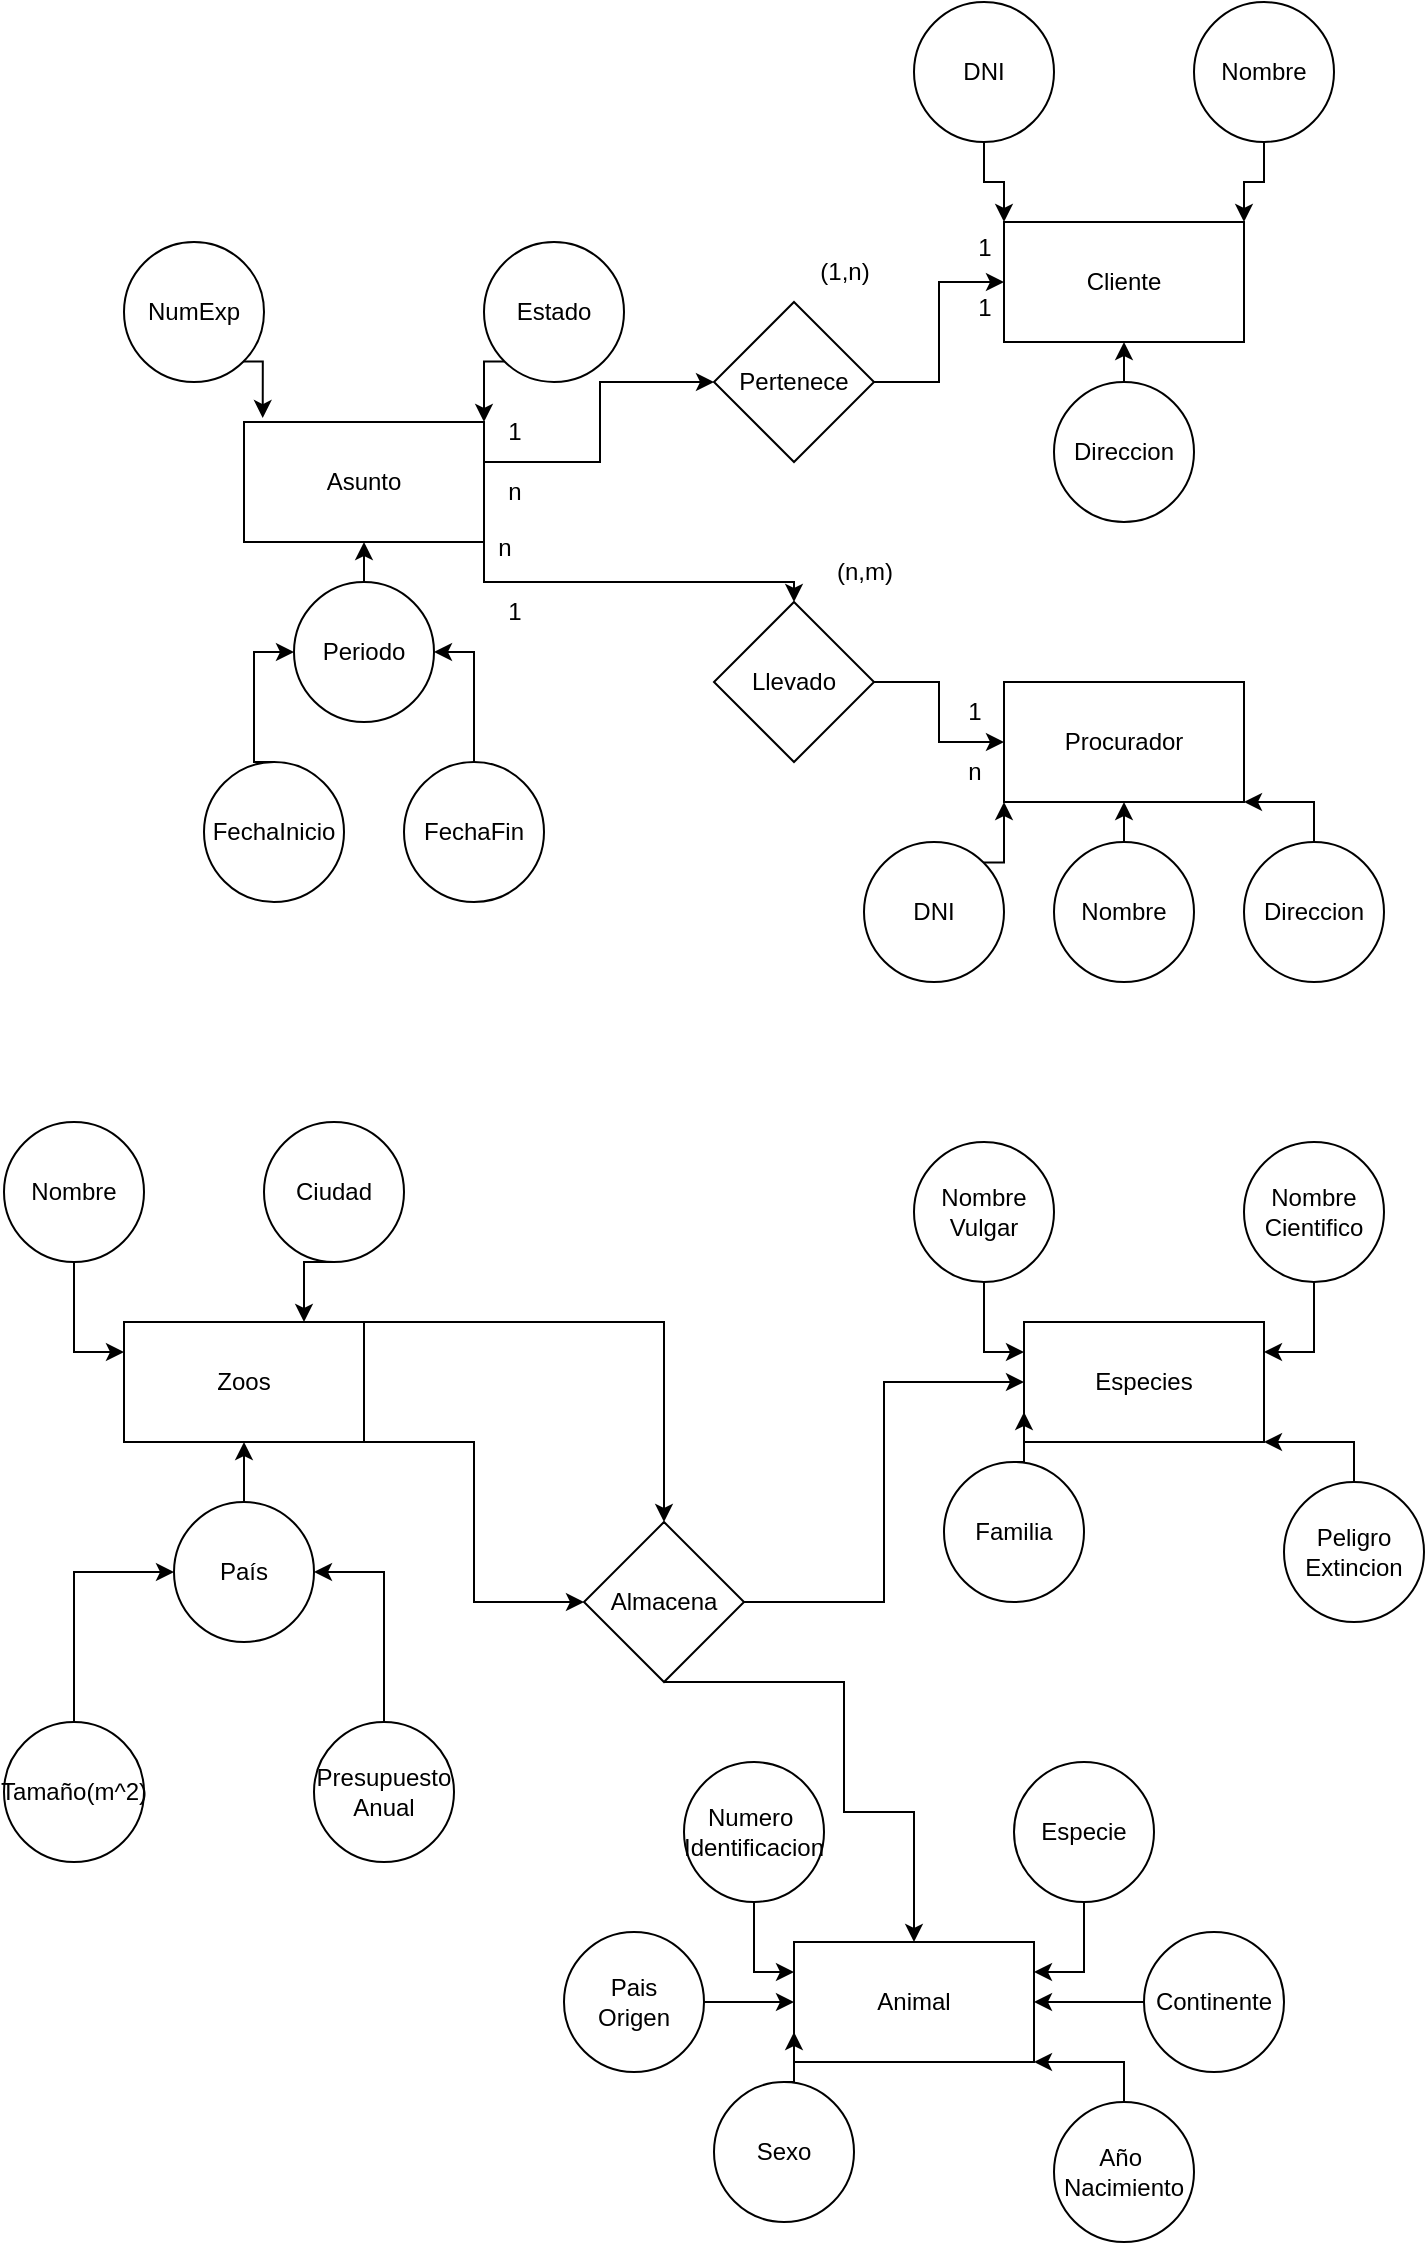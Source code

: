 <mxfile version="24.2.8" type="github">
  <diagram id="R2lEEEUBdFMjLlhIrx00" name="Page-1">
    <mxGraphModel dx="993" dy="558" grid="1" gridSize="10" guides="1" tooltips="1" connect="1" arrows="1" fold="1" page="1" pageScale="1" pageWidth="850" pageHeight="1100" math="0" shadow="0" extFonts="Permanent Marker^https://fonts.googleapis.com/css?family=Permanent+Marker">
      <root>
        <mxCell id="0" />
        <mxCell id="1" parent="0" />
        <mxCell id="bKb1I-l-ZIBgJFh0W5d2-25" style="edgeStyle=orthogonalEdgeStyle;rounded=0;orthogonalLoop=1;jettySize=auto;html=1;exitX=0;exitY=1;exitDx=0;exitDy=0;entryX=1;entryY=0;entryDx=0;entryDy=0;" edge="1" parent="1" source="bKb1I-l-ZIBgJFh0W5d2-12" target="bKb1I-l-ZIBgJFh0W5d2-16">
          <mxGeometry relative="1" as="geometry" />
        </mxCell>
        <mxCell id="bKb1I-l-ZIBgJFh0W5d2-12" value="Estado" style="ellipse;whiteSpace=wrap;html=1;aspect=fixed;" vertex="1" parent="1">
          <mxGeometry x="270" y="170" width="70" height="70" as="geometry" />
        </mxCell>
        <mxCell id="bKb1I-l-ZIBgJFh0W5d2-13" value="NumExp" style="ellipse;whiteSpace=wrap;html=1;aspect=fixed;" vertex="1" parent="1">
          <mxGeometry x="90" y="170" width="70" height="70" as="geometry" />
        </mxCell>
        <mxCell id="bKb1I-l-ZIBgJFh0W5d2-14" value="FechaFin" style="ellipse;whiteSpace=wrap;html=1;aspect=fixed;" vertex="1" parent="1">
          <mxGeometry x="230" y="430" width="70" height="70" as="geometry" />
        </mxCell>
        <mxCell id="bKb1I-l-ZIBgJFh0W5d2-56" style="edgeStyle=orthogonalEdgeStyle;rounded=0;orthogonalLoop=1;jettySize=auto;html=1;exitX=0.5;exitY=0;exitDx=0;exitDy=0;entryX=0;entryY=0.5;entryDx=0;entryDy=0;" edge="1" parent="1" source="bKb1I-l-ZIBgJFh0W5d2-15" target="bKb1I-l-ZIBgJFh0W5d2-54">
          <mxGeometry relative="1" as="geometry">
            <Array as="points">
              <mxPoint x="155" y="430" />
              <mxPoint x="155" y="375" />
            </Array>
          </mxGeometry>
        </mxCell>
        <mxCell id="bKb1I-l-ZIBgJFh0W5d2-15" value="FechaInicio" style="ellipse;whiteSpace=wrap;html=1;aspect=fixed;" vertex="1" parent="1">
          <mxGeometry x="130" y="430" width="70" height="70" as="geometry" />
        </mxCell>
        <mxCell id="bKb1I-l-ZIBgJFh0W5d2-40" style="edgeStyle=orthogonalEdgeStyle;rounded=0;orthogonalLoop=1;jettySize=auto;html=1;exitX=1;exitY=0.5;exitDx=0;exitDy=0;entryX=0;entryY=0.5;entryDx=0;entryDy=0;" edge="1" parent="1" target="bKb1I-l-ZIBgJFh0W5d2-17">
          <mxGeometry relative="1" as="geometry">
            <mxPoint x="270" y="300.0" as="sourcePoint" />
            <mxPoint x="385.0" y="250.0" as="targetPoint" />
            <Array as="points">
              <mxPoint x="270" y="280" />
              <mxPoint x="328" y="280" />
              <mxPoint x="328" y="240" />
            </Array>
          </mxGeometry>
        </mxCell>
        <mxCell id="bKb1I-l-ZIBgJFh0W5d2-65" style="edgeStyle=orthogonalEdgeStyle;rounded=0;orthogonalLoop=1;jettySize=auto;html=1;exitX=1;exitY=1;exitDx=0;exitDy=0;entryX=0.5;entryY=0;entryDx=0;entryDy=0;" edge="1" parent="1" source="bKb1I-l-ZIBgJFh0W5d2-16" target="bKb1I-l-ZIBgJFh0W5d2-42">
          <mxGeometry relative="1" as="geometry">
            <Array as="points">
              <mxPoint x="270" y="340" />
              <mxPoint x="425" y="340" />
            </Array>
          </mxGeometry>
        </mxCell>
        <mxCell id="bKb1I-l-ZIBgJFh0W5d2-16" value="Asunto" style="rounded=0;whiteSpace=wrap;html=1;" vertex="1" parent="1">
          <mxGeometry x="150" y="260" width="120" height="60" as="geometry" />
        </mxCell>
        <mxCell id="bKb1I-l-ZIBgJFh0W5d2-41" style="edgeStyle=orthogonalEdgeStyle;rounded=0;orthogonalLoop=1;jettySize=auto;html=1;exitX=1;exitY=0.5;exitDx=0;exitDy=0;entryX=0;entryY=0.5;entryDx=0;entryDy=0;" edge="1" parent="1" source="bKb1I-l-ZIBgJFh0W5d2-17" target="bKb1I-l-ZIBgJFh0W5d2-18">
          <mxGeometry relative="1" as="geometry" />
        </mxCell>
        <mxCell id="bKb1I-l-ZIBgJFh0W5d2-17" value="Pertenece" style="rhombus;whiteSpace=wrap;html=1;" vertex="1" parent="1">
          <mxGeometry x="385" y="200" width="80" height="80" as="geometry" />
        </mxCell>
        <mxCell id="bKb1I-l-ZIBgJFh0W5d2-18" value="Cliente" style="rounded=0;whiteSpace=wrap;html=1;" vertex="1" parent="1">
          <mxGeometry x="530" y="160" width="120" height="60" as="geometry" />
        </mxCell>
        <mxCell id="bKb1I-l-ZIBgJFh0W5d2-28" style="edgeStyle=orthogonalEdgeStyle;rounded=0;orthogonalLoop=1;jettySize=auto;html=1;exitX=0.5;exitY=0;exitDx=0;exitDy=0;entryX=0.5;entryY=1;entryDx=0;entryDy=0;" edge="1" parent="1" source="bKb1I-l-ZIBgJFh0W5d2-19" target="bKb1I-l-ZIBgJFh0W5d2-18">
          <mxGeometry relative="1" as="geometry" />
        </mxCell>
        <mxCell id="bKb1I-l-ZIBgJFh0W5d2-19" value="Direccion" style="ellipse;whiteSpace=wrap;html=1;aspect=fixed;" vertex="1" parent="1">
          <mxGeometry x="555" y="240" width="70" height="70" as="geometry" />
        </mxCell>
        <mxCell id="bKb1I-l-ZIBgJFh0W5d2-29" style="edgeStyle=orthogonalEdgeStyle;rounded=0;orthogonalLoop=1;jettySize=auto;html=1;exitX=0.5;exitY=1;exitDx=0;exitDy=0;entryX=1;entryY=0;entryDx=0;entryDy=0;" edge="1" parent="1" source="bKb1I-l-ZIBgJFh0W5d2-20" target="bKb1I-l-ZIBgJFh0W5d2-18">
          <mxGeometry relative="1" as="geometry" />
        </mxCell>
        <mxCell id="bKb1I-l-ZIBgJFh0W5d2-20" value="Nombre" style="ellipse;whiteSpace=wrap;html=1;aspect=fixed;" vertex="1" parent="1">
          <mxGeometry x="625" y="50" width="70" height="70" as="geometry" />
        </mxCell>
        <mxCell id="bKb1I-l-ZIBgJFh0W5d2-30" style="edgeStyle=orthogonalEdgeStyle;rounded=0;orthogonalLoop=1;jettySize=auto;html=1;exitX=0.5;exitY=1;exitDx=0;exitDy=0;entryX=0;entryY=0;entryDx=0;entryDy=0;" edge="1" parent="1" source="bKb1I-l-ZIBgJFh0W5d2-21" target="bKb1I-l-ZIBgJFh0W5d2-18">
          <mxGeometry relative="1" as="geometry" />
        </mxCell>
        <mxCell id="bKb1I-l-ZIBgJFh0W5d2-21" value="DNI" style="ellipse;whiteSpace=wrap;html=1;aspect=fixed;" vertex="1" parent="1">
          <mxGeometry x="485" y="50" width="70" height="70" as="geometry" />
        </mxCell>
        <mxCell id="bKb1I-l-ZIBgJFh0W5d2-22" style="edgeStyle=orthogonalEdgeStyle;rounded=0;orthogonalLoop=1;jettySize=auto;html=1;exitX=1;exitY=1;exitDx=0;exitDy=0;entryX=0.078;entryY=-0.033;entryDx=0;entryDy=0;entryPerimeter=0;" edge="1" parent="1" source="bKb1I-l-ZIBgJFh0W5d2-13" target="bKb1I-l-ZIBgJFh0W5d2-16">
          <mxGeometry relative="1" as="geometry" />
        </mxCell>
        <mxCell id="bKb1I-l-ZIBgJFh0W5d2-45" style="edgeStyle=orthogonalEdgeStyle;rounded=0;orthogonalLoop=1;jettySize=auto;html=1;exitX=1;exitY=0.5;exitDx=0;exitDy=0;entryX=0;entryY=0.5;entryDx=0;entryDy=0;" edge="1" parent="1" source="bKb1I-l-ZIBgJFh0W5d2-42" target="bKb1I-l-ZIBgJFh0W5d2-44">
          <mxGeometry relative="1" as="geometry" />
        </mxCell>
        <mxCell id="bKb1I-l-ZIBgJFh0W5d2-42" value="Llevado" style="rhombus;whiteSpace=wrap;html=1;" vertex="1" parent="1">
          <mxGeometry x="385" y="350" width="80" height="80" as="geometry" />
        </mxCell>
        <mxCell id="bKb1I-l-ZIBgJFh0W5d2-44" value="Procurador" style="rounded=0;whiteSpace=wrap;html=1;" vertex="1" parent="1">
          <mxGeometry x="530" y="390" width="120" height="60" as="geometry" />
        </mxCell>
        <mxCell id="bKb1I-l-ZIBgJFh0W5d2-49" style="edgeStyle=orthogonalEdgeStyle;rounded=0;orthogonalLoop=1;jettySize=auto;html=1;exitX=1;exitY=0;exitDx=0;exitDy=0;entryX=0;entryY=1;entryDx=0;entryDy=0;" edge="1" parent="1" source="bKb1I-l-ZIBgJFh0W5d2-46" target="bKb1I-l-ZIBgJFh0W5d2-44">
          <mxGeometry relative="1" as="geometry" />
        </mxCell>
        <mxCell id="bKb1I-l-ZIBgJFh0W5d2-46" value="DNI" style="ellipse;whiteSpace=wrap;html=1;aspect=fixed;" vertex="1" parent="1">
          <mxGeometry x="460" y="470" width="70" height="70" as="geometry" />
        </mxCell>
        <mxCell id="bKb1I-l-ZIBgJFh0W5d2-50" style="edgeStyle=orthogonalEdgeStyle;rounded=0;orthogonalLoop=1;jettySize=auto;html=1;exitX=0.5;exitY=0;exitDx=0;exitDy=0;entryX=0.5;entryY=1;entryDx=0;entryDy=0;" edge="1" parent="1" source="bKb1I-l-ZIBgJFh0W5d2-47" target="bKb1I-l-ZIBgJFh0W5d2-44">
          <mxGeometry relative="1" as="geometry" />
        </mxCell>
        <mxCell id="bKb1I-l-ZIBgJFh0W5d2-47" value="Nombre" style="ellipse;whiteSpace=wrap;html=1;aspect=fixed;" vertex="1" parent="1">
          <mxGeometry x="555" y="470" width="70" height="70" as="geometry" />
        </mxCell>
        <mxCell id="bKb1I-l-ZIBgJFh0W5d2-52" style="edgeStyle=orthogonalEdgeStyle;rounded=0;orthogonalLoop=1;jettySize=auto;html=1;exitX=0.5;exitY=0;exitDx=0;exitDy=0;entryX=1;entryY=1;entryDx=0;entryDy=0;" edge="1" parent="1" source="bKb1I-l-ZIBgJFh0W5d2-48" target="bKb1I-l-ZIBgJFh0W5d2-44">
          <mxGeometry relative="1" as="geometry" />
        </mxCell>
        <mxCell id="bKb1I-l-ZIBgJFh0W5d2-48" value="Direccion" style="ellipse;whiteSpace=wrap;html=1;aspect=fixed;" vertex="1" parent="1">
          <mxGeometry x="650" y="470" width="70" height="70" as="geometry" />
        </mxCell>
        <mxCell id="bKb1I-l-ZIBgJFh0W5d2-58" style="edgeStyle=orthogonalEdgeStyle;rounded=0;orthogonalLoop=1;jettySize=auto;html=1;exitX=0.5;exitY=0;exitDx=0;exitDy=0;entryX=0.5;entryY=1;entryDx=0;entryDy=0;" edge="1" parent="1" source="bKb1I-l-ZIBgJFh0W5d2-54" target="bKb1I-l-ZIBgJFh0W5d2-16">
          <mxGeometry relative="1" as="geometry" />
        </mxCell>
        <mxCell id="bKb1I-l-ZIBgJFh0W5d2-54" value="Periodo" style="ellipse;whiteSpace=wrap;html=1;aspect=fixed;" vertex="1" parent="1">
          <mxGeometry x="175" y="340" width="70" height="70" as="geometry" />
        </mxCell>
        <mxCell id="bKb1I-l-ZIBgJFh0W5d2-55" style="edgeStyle=orthogonalEdgeStyle;rounded=0;orthogonalLoop=1;jettySize=auto;html=1;exitX=0.5;exitY=0;exitDx=0;exitDy=0;entryX=1;entryY=0.5;entryDx=0;entryDy=0;" edge="1" parent="1" source="bKb1I-l-ZIBgJFh0W5d2-14" target="bKb1I-l-ZIBgJFh0W5d2-54">
          <mxGeometry relative="1" as="geometry" />
        </mxCell>
        <mxCell id="bKb1I-l-ZIBgJFh0W5d2-59" value="1" style="text;html=1;align=center;verticalAlign=middle;resizable=0;points=[];autosize=1;strokeColor=none;fillColor=none;" vertex="1" parent="1">
          <mxGeometry x="270" y="250" width="30" height="30" as="geometry" />
        </mxCell>
        <mxCell id="bKb1I-l-ZIBgJFh0W5d2-60" value="1" style="text;html=1;align=center;verticalAlign=middle;resizable=0;points=[];autosize=1;strokeColor=none;fillColor=none;" vertex="1" parent="1">
          <mxGeometry x="505" y="158" width="30" height="30" as="geometry" />
        </mxCell>
        <mxCell id="bKb1I-l-ZIBgJFh0W5d2-61" value="1" style="text;html=1;align=center;verticalAlign=middle;resizable=0;points=[];autosize=1;strokeColor=none;fillColor=none;" vertex="1" parent="1">
          <mxGeometry x="270" y="340" width="30" height="30" as="geometry" />
        </mxCell>
        <mxCell id="bKb1I-l-ZIBgJFh0W5d2-62" value="n" style="text;html=1;align=center;verticalAlign=middle;resizable=0;points=[];autosize=1;strokeColor=none;fillColor=none;" vertex="1" parent="1">
          <mxGeometry x="500" y="420" width="30" height="30" as="geometry" />
        </mxCell>
        <mxCell id="bKb1I-l-ZIBgJFh0W5d2-67" value="1" style="text;html=1;align=center;verticalAlign=middle;resizable=0;points=[];autosize=1;strokeColor=none;fillColor=none;" vertex="1" parent="1">
          <mxGeometry x="500" y="390" width="30" height="30" as="geometry" />
        </mxCell>
        <mxCell id="bKb1I-l-ZIBgJFh0W5d2-68" value="n" style="text;html=1;align=center;verticalAlign=middle;resizable=0;points=[];autosize=1;strokeColor=none;fillColor=none;" vertex="1" parent="1">
          <mxGeometry x="265" y="308" width="30" height="30" as="geometry" />
        </mxCell>
        <mxCell id="bKb1I-l-ZIBgJFh0W5d2-69" value="(n,m)" style="text;html=1;align=center;verticalAlign=middle;resizable=0;points=[];autosize=1;strokeColor=none;fillColor=none;" vertex="1" parent="1">
          <mxGeometry x="435" y="320" width="50" height="30" as="geometry" />
        </mxCell>
        <mxCell id="bKb1I-l-ZIBgJFh0W5d2-71" value="1" style="text;html=1;align=center;verticalAlign=middle;resizable=0;points=[];autosize=1;strokeColor=none;fillColor=none;" vertex="1" parent="1">
          <mxGeometry x="505" y="188" width="30" height="30" as="geometry" />
        </mxCell>
        <mxCell id="bKb1I-l-ZIBgJFh0W5d2-73" value="n" style="text;html=1;align=center;verticalAlign=middle;resizable=0;points=[];autosize=1;strokeColor=none;fillColor=none;" vertex="1" parent="1">
          <mxGeometry x="270" y="280" width="30" height="30" as="geometry" />
        </mxCell>
        <mxCell id="bKb1I-l-ZIBgJFh0W5d2-74" value="(1,n)" style="text;html=1;align=center;verticalAlign=middle;resizable=0;points=[];autosize=1;strokeColor=none;fillColor=none;" vertex="1" parent="1">
          <mxGeometry x="425" y="170" width="50" height="30" as="geometry" />
        </mxCell>
        <mxCell id="bKb1I-l-ZIBgJFh0W5d2-98" style="edgeStyle=orthogonalEdgeStyle;rounded=0;orthogonalLoop=1;jettySize=auto;html=1;exitX=1;exitY=0.5;exitDx=0;exitDy=0;entryX=0.5;entryY=0;entryDx=0;entryDy=0;" edge="1" parent="1" target="bKb1I-l-ZIBgJFh0W5d2-87">
          <mxGeometry relative="1" as="geometry">
            <mxPoint x="210" y="720" as="sourcePoint" />
            <mxPoint x="360" y="790" as="targetPoint" />
            <Array as="points">
              <mxPoint x="210" y="710" />
              <mxPoint x="360" y="710" />
            </Array>
          </mxGeometry>
        </mxCell>
        <mxCell id="bKb1I-l-ZIBgJFh0W5d2-109" style="edgeStyle=orthogonalEdgeStyle;rounded=0;orthogonalLoop=1;jettySize=auto;html=1;exitX=1;exitY=0.75;exitDx=0;exitDy=0;entryX=0;entryY=0.5;entryDx=0;entryDy=0;" edge="1" parent="1" target="bKb1I-l-ZIBgJFh0W5d2-87">
          <mxGeometry relative="1" as="geometry">
            <mxPoint x="210" y="770" as="sourcePoint" />
            <mxPoint x="340" y="845" as="targetPoint" />
            <Array as="points">
              <mxPoint x="265" y="770" />
              <mxPoint x="265" y="850" />
            </Array>
          </mxGeometry>
        </mxCell>
        <mxCell id="bKb1I-l-ZIBgJFh0W5d2-75" value="Zoos" style="rounded=0;whiteSpace=wrap;html=1;" vertex="1" parent="1">
          <mxGeometry x="90" y="710" width="120" height="60" as="geometry" />
        </mxCell>
        <mxCell id="bKb1I-l-ZIBgJFh0W5d2-82" style="edgeStyle=orthogonalEdgeStyle;rounded=0;orthogonalLoop=1;jettySize=auto;html=1;exitX=0.5;exitY=0;exitDx=0;exitDy=0;entryX=0.5;entryY=1;entryDx=0;entryDy=0;" edge="1" parent="1" source="bKb1I-l-ZIBgJFh0W5d2-77" target="bKb1I-l-ZIBgJFh0W5d2-75">
          <mxGeometry relative="1" as="geometry" />
        </mxCell>
        <mxCell id="bKb1I-l-ZIBgJFh0W5d2-77" value="País" style="ellipse;whiteSpace=wrap;html=1;aspect=fixed;" vertex="1" parent="1">
          <mxGeometry x="115" y="800" width="70" height="70" as="geometry" />
        </mxCell>
        <mxCell id="bKb1I-l-ZIBgJFh0W5d2-84" style="edgeStyle=orthogonalEdgeStyle;rounded=0;orthogonalLoop=1;jettySize=auto;html=1;exitX=0.5;exitY=0;exitDx=0;exitDy=0;entryX=0;entryY=0.5;entryDx=0;entryDy=0;" edge="1" parent="1" source="bKb1I-l-ZIBgJFh0W5d2-78" target="bKb1I-l-ZIBgJFh0W5d2-77">
          <mxGeometry relative="1" as="geometry" />
        </mxCell>
        <mxCell id="bKb1I-l-ZIBgJFh0W5d2-78" value="Tamaño(m^2)" style="ellipse;whiteSpace=wrap;html=1;aspect=fixed;" vertex="1" parent="1">
          <mxGeometry x="30" y="910" width="70" height="70" as="geometry" />
        </mxCell>
        <mxCell id="bKb1I-l-ZIBgJFh0W5d2-85" style="edgeStyle=orthogonalEdgeStyle;rounded=0;orthogonalLoop=1;jettySize=auto;html=1;exitX=0.5;exitY=1;exitDx=0;exitDy=0;entryX=0;entryY=0.25;entryDx=0;entryDy=0;" edge="1" parent="1" source="bKb1I-l-ZIBgJFh0W5d2-79" target="bKb1I-l-ZIBgJFh0W5d2-75">
          <mxGeometry relative="1" as="geometry" />
        </mxCell>
        <mxCell id="bKb1I-l-ZIBgJFh0W5d2-79" value="Nombre" style="ellipse;whiteSpace=wrap;html=1;aspect=fixed;" vertex="1" parent="1">
          <mxGeometry x="30" y="610" width="70" height="70" as="geometry" />
        </mxCell>
        <mxCell id="bKb1I-l-ZIBgJFh0W5d2-111" style="edgeStyle=orthogonalEdgeStyle;rounded=0;orthogonalLoop=1;jettySize=auto;html=1;exitX=0.5;exitY=1;exitDx=0;exitDy=0;entryX=0.75;entryY=0;entryDx=0;entryDy=0;" edge="1" parent="1" source="bKb1I-l-ZIBgJFh0W5d2-80" target="bKb1I-l-ZIBgJFh0W5d2-75">
          <mxGeometry relative="1" as="geometry" />
        </mxCell>
        <mxCell id="bKb1I-l-ZIBgJFh0W5d2-80" value="Ciudad" style="ellipse;whiteSpace=wrap;html=1;aspect=fixed;" vertex="1" parent="1">
          <mxGeometry x="160" y="610" width="70" height="70" as="geometry" />
        </mxCell>
        <mxCell id="bKb1I-l-ZIBgJFh0W5d2-83" style="edgeStyle=orthogonalEdgeStyle;rounded=0;orthogonalLoop=1;jettySize=auto;html=1;exitX=0.5;exitY=0;exitDx=0;exitDy=0;entryX=1;entryY=0.5;entryDx=0;entryDy=0;" edge="1" parent="1" source="bKb1I-l-ZIBgJFh0W5d2-81" target="bKb1I-l-ZIBgJFh0W5d2-77">
          <mxGeometry relative="1" as="geometry" />
        </mxCell>
        <mxCell id="bKb1I-l-ZIBgJFh0W5d2-81" value="Presupuesto&lt;div&gt;Anual&lt;/div&gt;" style="ellipse;whiteSpace=wrap;html=1;aspect=fixed;" vertex="1" parent="1">
          <mxGeometry x="185" y="910" width="70" height="70" as="geometry" />
        </mxCell>
        <mxCell id="bKb1I-l-ZIBgJFh0W5d2-99" style="edgeStyle=orthogonalEdgeStyle;rounded=0;orthogonalLoop=1;jettySize=auto;html=1;exitX=1;exitY=0.5;exitDx=0;exitDy=0;entryX=0;entryY=0.5;entryDx=0;entryDy=0;" edge="1" parent="1" source="bKb1I-l-ZIBgJFh0W5d2-87" target="bKb1I-l-ZIBgJFh0W5d2-88">
          <mxGeometry relative="1" as="geometry" />
        </mxCell>
        <mxCell id="bKb1I-l-ZIBgJFh0W5d2-112" style="edgeStyle=orthogonalEdgeStyle;rounded=0;orthogonalLoop=1;jettySize=auto;html=1;exitX=0.5;exitY=1;exitDx=0;exitDy=0;entryX=0.5;entryY=0;entryDx=0;entryDy=0;" edge="1" parent="1" source="bKb1I-l-ZIBgJFh0W5d2-87" target="bKb1I-l-ZIBgJFh0W5d2-100">
          <mxGeometry relative="1" as="geometry">
            <Array as="points">
              <mxPoint x="450" y="890" />
              <mxPoint x="450" y="955" />
              <mxPoint x="485" y="955" />
            </Array>
          </mxGeometry>
        </mxCell>
        <mxCell id="bKb1I-l-ZIBgJFh0W5d2-87" value="Almacena" style="rhombus;whiteSpace=wrap;html=1;" vertex="1" parent="1">
          <mxGeometry x="320" y="810" width="80" height="80" as="geometry" />
        </mxCell>
        <mxCell id="bKb1I-l-ZIBgJFh0W5d2-88" value="Especies" style="rounded=0;whiteSpace=wrap;html=1;" vertex="1" parent="1">
          <mxGeometry x="540" y="710" width="120" height="60" as="geometry" />
        </mxCell>
        <mxCell id="bKb1I-l-ZIBgJFh0W5d2-95" style="edgeStyle=orthogonalEdgeStyle;rounded=0;orthogonalLoop=1;jettySize=auto;html=1;exitX=0.5;exitY=0;exitDx=0;exitDy=0;entryX=1;entryY=1;entryDx=0;entryDy=0;" edge="1" parent="1" source="bKb1I-l-ZIBgJFh0W5d2-89" target="bKb1I-l-ZIBgJFh0W5d2-88">
          <mxGeometry relative="1" as="geometry" />
        </mxCell>
        <mxCell id="bKb1I-l-ZIBgJFh0W5d2-89" value="Peligro&lt;div&gt;Extincion&lt;/div&gt;" style="ellipse;whiteSpace=wrap;html=1;aspect=fixed;" vertex="1" parent="1">
          <mxGeometry x="670" y="790" width="70" height="70" as="geometry" />
        </mxCell>
        <mxCell id="bKb1I-l-ZIBgJFh0W5d2-96" style="edgeStyle=orthogonalEdgeStyle;rounded=0;orthogonalLoop=1;jettySize=auto;html=1;exitX=0.5;exitY=0;exitDx=0;exitDy=0;entryX=0;entryY=0.75;entryDx=0;entryDy=0;" edge="1" parent="1" source="bKb1I-l-ZIBgJFh0W5d2-90" target="bKb1I-l-ZIBgJFh0W5d2-88">
          <mxGeometry relative="1" as="geometry" />
        </mxCell>
        <mxCell id="bKb1I-l-ZIBgJFh0W5d2-90" value="Familia" style="ellipse;whiteSpace=wrap;html=1;aspect=fixed;" vertex="1" parent="1">
          <mxGeometry x="500" y="780" width="70" height="70" as="geometry" />
        </mxCell>
        <mxCell id="bKb1I-l-ZIBgJFh0W5d2-94" style="edgeStyle=orthogonalEdgeStyle;rounded=0;orthogonalLoop=1;jettySize=auto;html=1;exitX=0.5;exitY=1;exitDx=0;exitDy=0;entryX=1;entryY=0.25;entryDx=0;entryDy=0;" edge="1" parent="1" source="bKb1I-l-ZIBgJFh0W5d2-91" target="bKb1I-l-ZIBgJFh0W5d2-88">
          <mxGeometry relative="1" as="geometry" />
        </mxCell>
        <mxCell id="bKb1I-l-ZIBgJFh0W5d2-91" value="Nombre&lt;div&gt;Cientifico&lt;/div&gt;" style="ellipse;whiteSpace=wrap;html=1;aspect=fixed;" vertex="1" parent="1">
          <mxGeometry x="650" y="620" width="70" height="70" as="geometry" />
        </mxCell>
        <mxCell id="bKb1I-l-ZIBgJFh0W5d2-93" style="edgeStyle=orthogonalEdgeStyle;rounded=0;orthogonalLoop=1;jettySize=auto;html=1;exitX=0.5;exitY=1;exitDx=0;exitDy=0;entryX=0;entryY=0.25;entryDx=0;entryDy=0;" edge="1" parent="1" source="bKb1I-l-ZIBgJFh0W5d2-92" target="bKb1I-l-ZIBgJFh0W5d2-88">
          <mxGeometry relative="1" as="geometry" />
        </mxCell>
        <mxCell id="bKb1I-l-ZIBgJFh0W5d2-92" value="Nombre&lt;div&gt;Vulgar&lt;/div&gt;" style="ellipse;whiteSpace=wrap;html=1;aspect=fixed;" vertex="1" parent="1">
          <mxGeometry x="485" y="620" width="70" height="70" as="geometry" />
        </mxCell>
        <mxCell id="bKb1I-l-ZIBgJFh0W5d2-100" value="Animal" style="rounded=0;whiteSpace=wrap;html=1;" vertex="1" parent="1">
          <mxGeometry x="425" y="1020" width="120" height="60" as="geometry" />
        </mxCell>
        <mxCell id="bKb1I-l-ZIBgJFh0W5d2-101" style="edgeStyle=orthogonalEdgeStyle;rounded=0;orthogonalLoop=1;jettySize=auto;html=1;exitX=0.5;exitY=0;exitDx=0;exitDy=0;entryX=1;entryY=1;entryDx=0;entryDy=0;" edge="1" parent="1" source="bKb1I-l-ZIBgJFh0W5d2-102" target="bKb1I-l-ZIBgJFh0W5d2-100">
          <mxGeometry relative="1" as="geometry" />
        </mxCell>
        <mxCell id="bKb1I-l-ZIBgJFh0W5d2-102" value="Año&amp;nbsp;&lt;div&gt;Nacimiento&lt;/div&gt;" style="ellipse;whiteSpace=wrap;html=1;aspect=fixed;" vertex="1" parent="1">
          <mxGeometry x="555" y="1100" width="70" height="70" as="geometry" />
        </mxCell>
        <mxCell id="bKb1I-l-ZIBgJFh0W5d2-103" style="edgeStyle=orthogonalEdgeStyle;rounded=0;orthogonalLoop=1;jettySize=auto;html=1;exitX=0.5;exitY=0;exitDx=0;exitDy=0;entryX=0;entryY=0.75;entryDx=0;entryDy=0;" edge="1" parent="1" source="bKb1I-l-ZIBgJFh0W5d2-104" target="bKb1I-l-ZIBgJFh0W5d2-100">
          <mxGeometry relative="1" as="geometry" />
        </mxCell>
        <mxCell id="bKb1I-l-ZIBgJFh0W5d2-104" value="Sexo" style="ellipse;whiteSpace=wrap;html=1;aspect=fixed;" vertex="1" parent="1">
          <mxGeometry x="385" y="1090" width="70" height="70" as="geometry" />
        </mxCell>
        <mxCell id="bKb1I-l-ZIBgJFh0W5d2-105" style="edgeStyle=orthogonalEdgeStyle;rounded=0;orthogonalLoop=1;jettySize=auto;html=1;exitX=0.5;exitY=1;exitDx=0;exitDy=0;entryX=1;entryY=0.25;entryDx=0;entryDy=0;" edge="1" parent="1" source="bKb1I-l-ZIBgJFh0W5d2-106" target="bKb1I-l-ZIBgJFh0W5d2-100">
          <mxGeometry relative="1" as="geometry" />
        </mxCell>
        <mxCell id="bKb1I-l-ZIBgJFh0W5d2-106" value="Especie" style="ellipse;whiteSpace=wrap;html=1;aspect=fixed;" vertex="1" parent="1">
          <mxGeometry x="535" y="930" width="70" height="70" as="geometry" />
        </mxCell>
        <mxCell id="bKb1I-l-ZIBgJFh0W5d2-107" style="edgeStyle=orthogonalEdgeStyle;rounded=0;orthogonalLoop=1;jettySize=auto;html=1;exitX=0.5;exitY=1;exitDx=0;exitDy=0;entryX=0;entryY=0.25;entryDx=0;entryDy=0;" edge="1" parent="1" source="bKb1I-l-ZIBgJFh0W5d2-108" target="bKb1I-l-ZIBgJFh0W5d2-100">
          <mxGeometry relative="1" as="geometry" />
        </mxCell>
        <mxCell id="bKb1I-l-ZIBgJFh0W5d2-108" value="Numero&amp;nbsp;&lt;div&gt;Identificacion&lt;/div&gt;" style="ellipse;whiteSpace=wrap;html=1;aspect=fixed;" vertex="1" parent="1">
          <mxGeometry x="370" y="930" width="70" height="70" as="geometry" />
        </mxCell>
        <mxCell id="bKb1I-l-ZIBgJFh0W5d2-116" style="edgeStyle=orthogonalEdgeStyle;rounded=0;orthogonalLoop=1;jettySize=auto;html=1;exitX=0;exitY=0.5;exitDx=0;exitDy=0;entryX=1;entryY=0.5;entryDx=0;entryDy=0;" edge="1" parent="1" source="bKb1I-l-ZIBgJFh0W5d2-113" target="bKb1I-l-ZIBgJFh0W5d2-100">
          <mxGeometry relative="1" as="geometry" />
        </mxCell>
        <mxCell id="bKb1I-l-ZIBgJFh0W5d2-113" value="Continente" style="ellipse;whiteSpace=wrap;html=1;aspect=fixed;" vertex="1" parent="1">
          <mxGeometry x="600" y="1015" width="70" height="70" as="geometry" />
        </mxCell>
        <mxCell id="bKb1I-l-ZIBgJFh0W5d2-115" style="edgeStyle=orthogonalEdgeStyle;rounded=0;orthogonalLoop=1;jettySize=auto;html=1;exitX=1;exitY=0.5;exitDx=0;exitDy=0;" edge="1" parent="1" source="bKb1I-l-ZIBgJFh0W5d2-114" target="bKb1I-l-ZIBgJFh0W5d2-100">
          <mxGeometry relative="1" as="geometry" />
        </mxCell>
        <mxCell id="bKb1I-l-ZIBgJFh0W5d2-114" value="Pais&lt;div&gt;Origen&lt;/div&gt;" style="ellipse;whiteSpace=wrap;html=1;aspect=fixed;" vertex="1" parent="1">
          <mxGeometry x="310" y="1015" width="70" height="70" as="geometry" />
        </mxCell>
      </root>
    </mxGraphModel>
  </diagram>
</mxfile>
